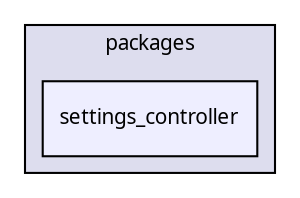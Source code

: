 digraph "packages/settings/packages/settings_controller/" {
  compound=true
  node [ fontsize="10", fontname="FreeSans.ttf"];
  edge [ labelfontsize="10", labelfontname="FreeSans.ttf"];
  subgraph clusterdir_ac5311c7384a742820427e75c6f54614 {
    graph [ bgcolor="#ddddee", pencolor="black", label="packages" fontname="FreeSans.ttf", fontsize="10", URL="dir_ac5311c7384a742820427e75c6f54614.html"]
  dir_a9d541d5393e6184e49c3df5e4b5f356 [shape=box, label="settings_controller", style="filled", fillcolor="#eeeeff", pencolor="black", URL="dir_a9d541d5393e6184e49c3df5e4b5f356.html"];
  }
}
